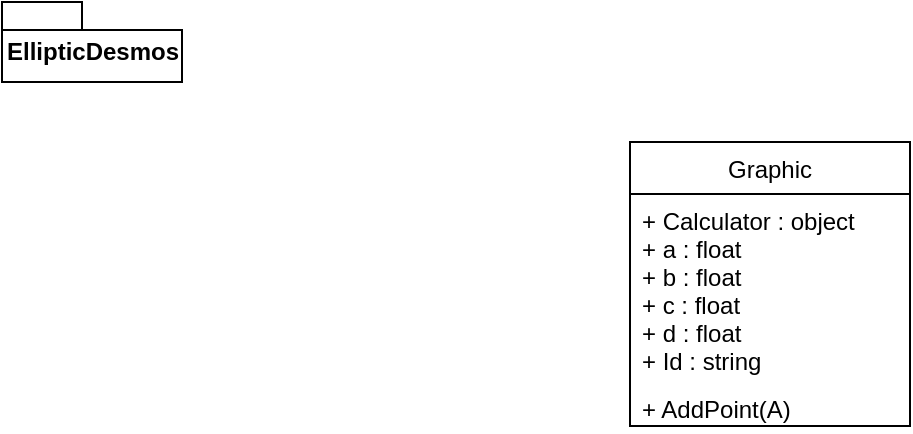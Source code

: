 <mxfile version="17.1.3" type="github" pages="2">
  <diagram id="Onil-J-Lb2S4ngcwoNs3" name="InterfaceGraphique">
    <mxGraphModel dx="783" dy="411" grid="1" gridSize="10" guides="1" tooltips="1" connect="1" arrows="1" fold="1" page="1" pageScale="1" pageWidth="827" pageHeight="1169" math="0" shadow="0">
      <root>
        <mxCell id="0" />
        <mxCell id="1" parent="0" />
        <mxCell id="Tepk4pUlId4ZBmwnH0sn-1" value="EllipticDesmos" style="shape=folder;fontStyle=1;spacingTop=10;tabWidth=40;tabHeight=14;tabPosition=left;html=1;" parent="1" vertex="1">
          <mxGeometry x="30" y="10" width="90" height="40" as="geometry" />
        </mxCell>
        <mxCell id="Tepk4pUlId4ZBmwnH0sn-2" value="Graphic" style="swimlane;fontStyle=0;childLayout=stackLayout;horizontal=1;startSize=26;fillColor=none;horizontalStack=0;resizeParent=1;resizeParentMax=0;resizeLast=0;collapsible=1;marginBottom=0;" parent="1" vertex="1">
          <mxGeometry x="344" y="80" width="140" height="142" as="geometry">
            <mxRectangle x="344" y="80" width="70" height="26" as="alternateBounds" />
          </mxGeometry>
        </mxCell>
        <mxCell id="Tepk4pUlId4ZBmwnH0sn-3" value="+ Calculator : object&#xa;+ a : float&#xa;+ b : float&#xa;+ c : float&#xa;+ d : float&#xa;+ Id : string" style="text;strokeColor=none;fillColor=none;align=left;verticalAlign=top;spacingLeft=4;spacingRight=4;overflow=hidden;rotatable=0;points=[[0,0.5],[1,0.5]];portConstraint=eastwest;" parent="Tepk4pUlId4ZBmwnH0sn-2" vertex="1">
          <mxGeometry y="26" width="140" height="94" as="geometry" />
        </mxCell>
        <mxCell id="Tepk4pUlId4ZBmwnH0sn-4" value="+ AddPoint(A) " style="text;strokeColor=none;fillColor=none;align=left;verticalAlign=top;spacingLeft=4;spacingRight=4;overflow=hidden;rotatable=0;points=[[0,0.5],[1,0.5]];portConstraint=eastwest;sketch=0;gradientColor=#B3FF66;rounded=0;glass=0;absoluteArcSize=0;" parent="Tepk4pUlId4ZBmwnH0sn-2" vertex="1">
          <mxGeometry y="120" width="140" height="22" as="geometry" />
        </mxCell>
      </root>
    </mxGraphModel>
  </diagram>
  <diagram id="YGg2rZB6yz5wcsw4N4a4" name="FctsCrypto">
    <mxGraphModel dx="979" dy="514" grid="1" gridSize="10" guides="1" tooltips="1" connect="1" arrows="1" fold="1" page="1" pageScale="1" pageWidth="827" pageHeight="1169" math="0" shadow="0">
      <root>
        <mxCell id="4x20KhhNzzTn9MA3KTla-0" />
        <mxCell id="4x20KhhNzzTn9MA3KTla-1" parent="4x20KhhNzzTn9MA3KTla-0" />
        <mxCell id="hZ5mlCI5GJ1jsmW44s3F-0" value="Fonctions Crypto" style="text;html=1;strokeColor=none;fillColor=none;align=center;verticalAlign=middle;whiteSpace=wrap;rounded=0;" parent="4x20KhhNzzTn9MA3KTla-1" vertex="1">
          <mxGeometry x="380" y="295" width="60" height="30" as="geometry" />
        </mxCell>
        <mxCell id="tCT-U6A-kNsw4rHphWRb-0" value="" style="ellipse;whiteSpace=wrap;html=1;fillColor=none;" parent="4x20KhhNzzTn9MA3KTla-1" vertex="1">
          <mxGeometry x="350" y="270" width="120" height="80" as="geometry" />
        </mxCell>
        <mxCell id="_B6NBHiB4w5xj34J7TKc-0" value="&lt;p style=&quot;margin: 0px ; margin-top: 4px ; text-align: center&quot;&gt;&lt;b&gt;Choix_domaine()&lt;/b&gt;&lt;/p&gt;&lt;p style=&quot;margin: 0px ; margin-top: 4px ; text-align: center&quot;&gt;Fonction à créer&lt;/p&gt;&lt;hr size=&quot;1&quot;&gt;&lt;p style=&quot;text-align: center ; margin: 0px 0px 0px 4px&quot;&gt;Entrée&lt;/p&gt;&lt;p style=&quot;margin: 0px ; margin-left: 4px&quot;&gt;int : p&lt;/p&gt;&lt;p style=&quot;margin: 0px ; margin-left: 4px&quot;&gt;int : 2&lt;/p&gt;&lt;p style=&quot;margin: 0px ; margin-left: 4px&quot;&gt;&lt;br&gt;&lt;/p&gt;&lt;hr size=&quot;1&quot;&gt;&lt;p style=&quot;margin: 0px ; margin-left: 4px&quot;&gt;+ Sortie : Domaines fini ou binaire&lt;/p&gt;" style="verticalAlign=top;align=left;overflow=fill;fontSize=12;fontFamily=Helvetica;html=1;" parent="4x20KhhNzzTn9MA3KTla-1" vertex="1">
          <mxGeometry x="319" y="370" width="190" height="110" as="geometry" />
        </mxCell>
        <mxCell id="g4--oRuNvnhPzPkheCb2-0" value="binaire" style="html=1;verticalAlign=bottom;endArrow=block;rounded=0;exitX=0.419;exitY=1.018;exitDx=0;exitDy=0;exitPerimeter=0;" parent="4x20KhhNzzTn9MA3KTla-1" source="_B6NBHiB4w5xj34J7TKc-0" edge="1">
          <mxGeometry width="80" relative="1" as="geometry">
            <mxPoint x="360" y="460" as="sourcePoint" />
            <mxPoint x="360" y="600" as="targetPoint" />
          </mxGeometry>
        </mxCell>
        <mxCell id="g4--oRuNvnhPzPkheCb2-1" value="finis" style="html=1;verticalAlign=bottom;endArrow=block;rounded=0;exitX=0.619;exitY=1.03;exitDx=0;exitDy=0;exitPerimeter=0;" parent="4x20KhhNzzTn9MA3KTla-1" source="_B6NBHiB4w5xj34J7TKc-0" edge="1">
          <mxGeometry width="80" relative="1" as="geometry">
            <mxPoint x="360" y="460" as="sourcePoint" />
            <mxPoint x="480" y="600" as="targetPoint" />
          </mxGeometry>
        </mxCell>
      </root>
    </mxGraphModel>
  </diagram>
</mxfile>

